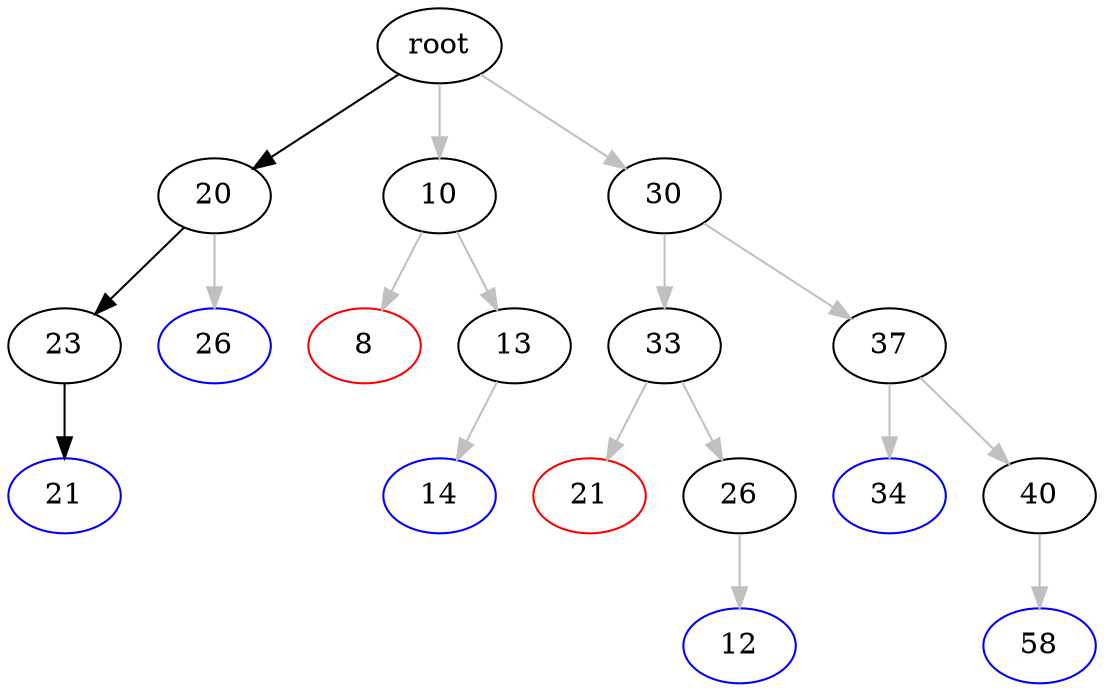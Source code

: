 digraph{
    graph [ordering="out"];
    edge [color="grey"];
    node [color="black"];

    a [label="20"];
    aa [label="23"];
    ab [label="26" color="blue"];
    aaa [label="21" color="blue"];

    b [label="10"];
    ba [label="8", color="red"];
    bb [label="13"];
    bba [label="14" color="blue"];

    c [label="30"];
    ca [label="33"];
    caa [label="21" color="red"];
    cab [label="26"];
    caba [label="12" color="blue"];

    cb [label="37"];
    cba [label="34" color="blue"];
    cbb [label="40"];
    cbba [label="58" color="blue"];

    root -> a [color="black"];
    root -> b;
    root -> c;

    a -> aa [color="black"]; 
    a -> ab
    aa -> aaa [color="black"];

    b -> ba;
    b -> bb;
    bb -> bba;

    c -> ca;
    c -> cb;
    ca -> caa;
    ca -> cab;
    cab -> caba;
    cb -> cba;
    cb -> cbb
    cbb -> cbba;
}

